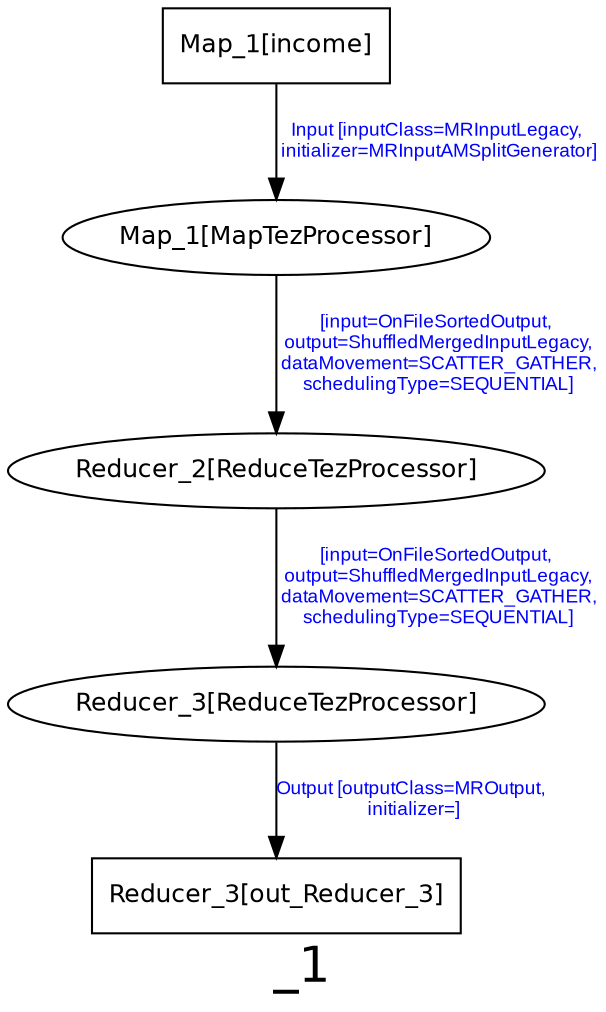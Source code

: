 digraph _1 {
graph [ label="_1", fontsize=24, fontname=Helvetica];
node [fontsize=12, fontname=Helvetica];
edge [fontsize=9, fontcolor=blue, fontname=Arial];
"_1.Map_1" [ label = "Map_1[MapTezProcessor]" ];
"_1.Map_1" -> "_1.Reducer_2" [ label = "[input=OnFileSortedOutput,\n output=ShuffledMergedInputLegacy,\n dataMovement=SCATTER_GATHER,\n schedulingType=SEQUENTIAL]" ];
"_1.Reducer_3" [ label = "Reducer_3[ReduceTezProcessor]" ];
"_1.Reducer_3" -> "_1.Reducer_3_out_Reducer_3" [ label = "Output [outputClass=MROutput,\n initializer=]" ];
"_1.Map_1_income" [ label = "Map_1[income]", shape = "box" ];
"_1.Map_1_income" -> "_1.Map_1" [ label = "Input [inputClass=MRInputLegacy,\n initializer=MRInputAMSplitGenerator]" ];
"_1.Reducer_2" [ label = "Reducer_2[ReduceTezProcessor]" ];
"_1.Reducer_2" -> "_1.Reducer_3" [ label = "[input=OnFileSortedOutput,\n output=ShuffledMergedInputLegacy,\n dataMovement=SCATTER_GATHER,\n schedulingType=SEQUENTIAL]" ];
"_1.Reducer_3_out_Reducer_3" [ label = "Reducer_3[out_Reducer_3]", shape = "box" ];
}